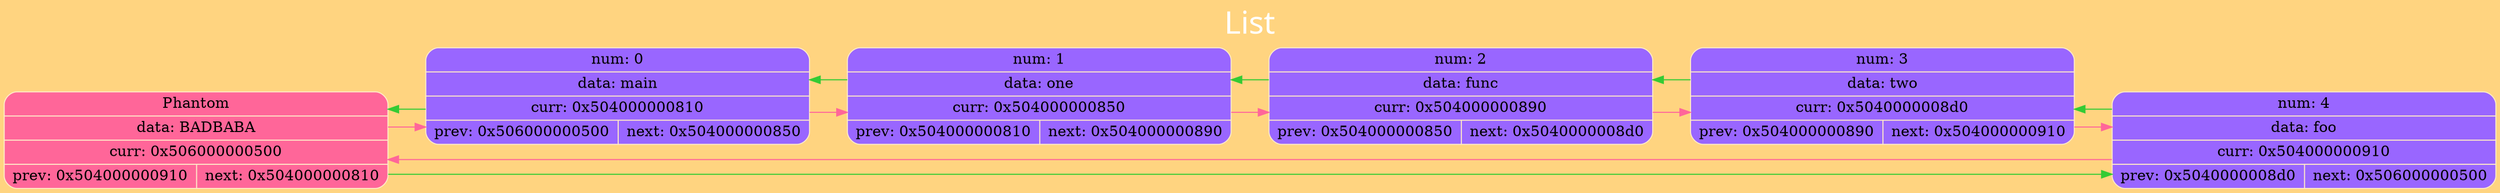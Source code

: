 digraph G
{
label="List";
 labelloc="t";
 fontsize=30
 fontname="Verdana";
 fontcolor="#FFFFFF"

rankdir=LR; splines=ortho; size="200,300"; bgcolor="#ffd480";
{ node_0x506000000500 [shape = record; style="rounded, filled", fillcolor="#ff6699", color="#FFE9C7", label=" { Phantom } | { data: BADBABA } | { curr: 0x506000000500 } | { { prev: 0x504000000910 } | { next: 0x504000000810 } }  "] 
}
node_0x504000000810 [shape = record; style="rounded, filled", fillcolor="#9966FF", color="#FFE9C7", label=" { num: 0 } | { data: main } | { curr: 0x504000000810 } | { { prev: 0x506000000500 } | { next: 0x504000000850 } }  "] 
node_0x504000000850 [shape = record; style="rounded, filled", fillcolor="#9966FF", color="#FFE9C7", label=" { num: 1 } | { data: one } | { curr: 0x504000000850 } | { { prev: 0x504000000810 } | { next: 0x504000000890 } }  "] 
node_0x504000000890 [shape = record; style="rounded, filled", fillcolor="#9966FF", color="#FFE9C7", label=" { num: 2 } | { data: func } | { curr: 0x504000000890 } | { { prev: 0x504000000850 } | { next: 0x5040000008d0 } }  "] 
node_0x5040000008d0 [shape = record; style="rounded, filled", fillcolor="#9966FF", color="#FFE9C7", label=" { num: 3 } | { data: two } | { curr: 0x5040000008d0 } | { { prev: 0x504000000890 } | { next: 0x504000000910 } }  "] 
node_0x504000000910 [shape = record; style="rounded, filled", fillcolor="#9966FF", color="#FFE9C7", label=" { num: 4 } | { data: foo } | { curr: 0x504000000910 } | { { prev: 0x5040000008d0 } | { next: 0x506000000500 } }  "] 

node_0x506000000500 -> node_0x504000000810 [color ="#ff6699"];
node_0x506000000500 -> node_0x504000000910 [color ="#34cb34"];
node_0x504000000810 -> node_0x504000000850 [color ="#ff6699"];
node_0x504000000810 -> node_0x506000000500 [color ="#34cb34"];
node_0x504000000850 -> node_0x504000000890 [color ="#ff6699"];
node_0x504000000850 -> node_0x504000000810 [color ="#34cb34"];
node_0x504000000890 -> node_0x5040000008d0 [color ="#ff6699"];
node_0x504000000890 -> node_0x504000000850 [color ="#34cb34"];
node_0x5040000008d0 -> node_0x504000000910 [color ="#ff6699"];
node_0x5040000008d0 -> node_0x504000000890 [color ="#34cb34"];
node_0x504000000910 -> node_0x506000000500 [color ="#ff6699"];
node_0x504000000910 -> node_0x5040000008d0 [color ="#34cb34"];

}
